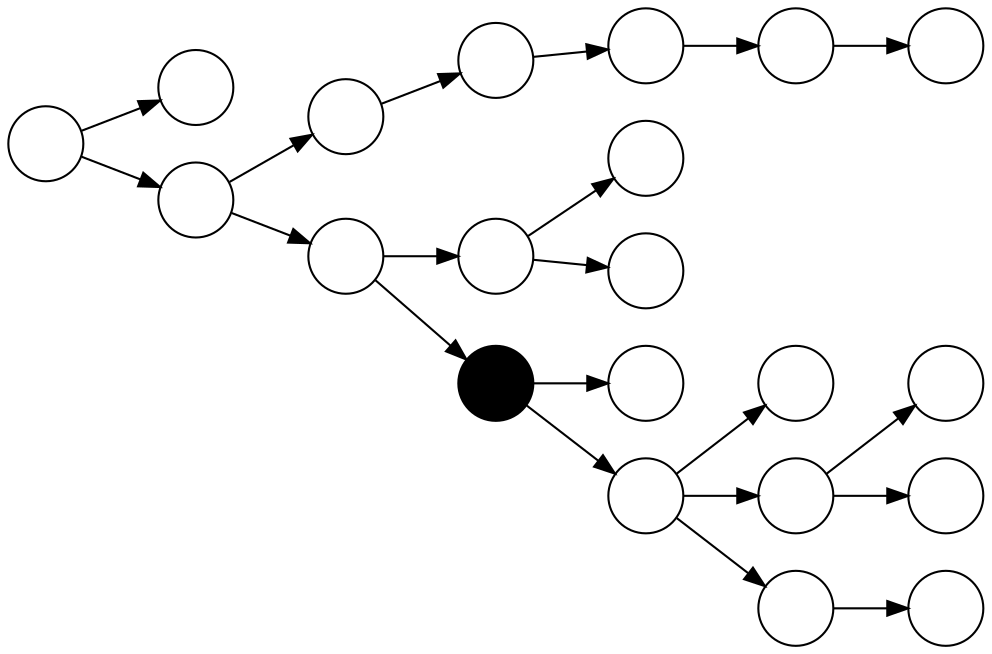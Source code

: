 strict digraph CrownSpecifier
{
	graph [rankdir="LR"];

	0 [label="",shape="circle"];
	1 [label="",shape="circle"];
	2 [label="",shape="circle"];
	3 [label="",shape="circle"];
	4 [label="",shape="circle"];
	5 [label="",shape="circle"];
	6 [label="",shape="circle"];
	7 [label="",shape="circle"];
	8 [label="",shape="circle"];
	9 [label="",shape="circle"];
	10 [label="",shape="circle"];
	11 [label="",shape="circle"];
	12 [label="",shape="circle"];
	13 [label="",shape="circle"];
	14 [label="",shape="circle"];
	15 [label="",shape="circle"];
	16 [label="",shape="circle"];
	17 [label="",shape="circle"];
	18 [label="",shape="circle"];
	19 [label="",shape="circle"];
	20 [label="",shape="circle"];

	0 -> 1;
	0 -> 2;
	2 -> 3;
	2 -> 4;
	3 -> 5;
	4 -> 6;
	4 -> 7;
	5 -> 8;
	6 -> 9;
	6 -> 10;
	7 -> 11;
	7 -> 12;
	8 -> 13;
	12 -> 14;
	12 -> 15;
	12 -> 16;
	13 -> 17;
	15 -> 18;
	15 -> 19;
	16 -> 20;

	7 [style="filled",fillcolor="black"];
}